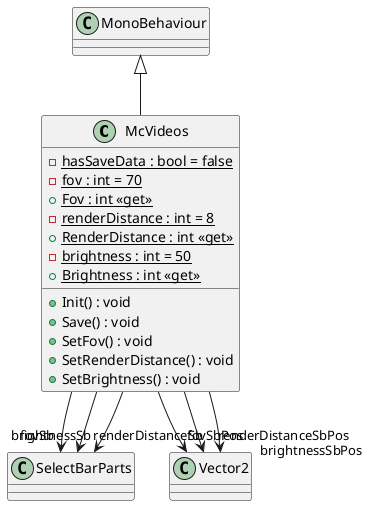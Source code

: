 @startuml
class McVideos {
    - {static} hasSaveData : bool = false
    - {static} fov : int = 70
    + {static} Fov : int <<get>>
    - {static} renderDistance : int = 8
    + {static} RenderDistance : int <<get>>
    - {static} brightness : int = 50
    + {static} Brightness : int <<get>>
    + Init() : void
    + Save() : void
    + SetFov() : void
    + SetRenderDistance() : void
    + SetBrightness() : void
}
MonoBehaviour <|-- McVideos
McVideos --> "fovSb" SelectBarParts
McVideos --> "renderDistanceSb" SelectBarParts
McVideos --> "brightnessSb" SelectBarParts
McVideos --> "fovSbPos" Vector2
McVideos --> "renderDistanceSbPos" Vector2
McVideos --> "brightnessSbPos" Vector2
@enduml
